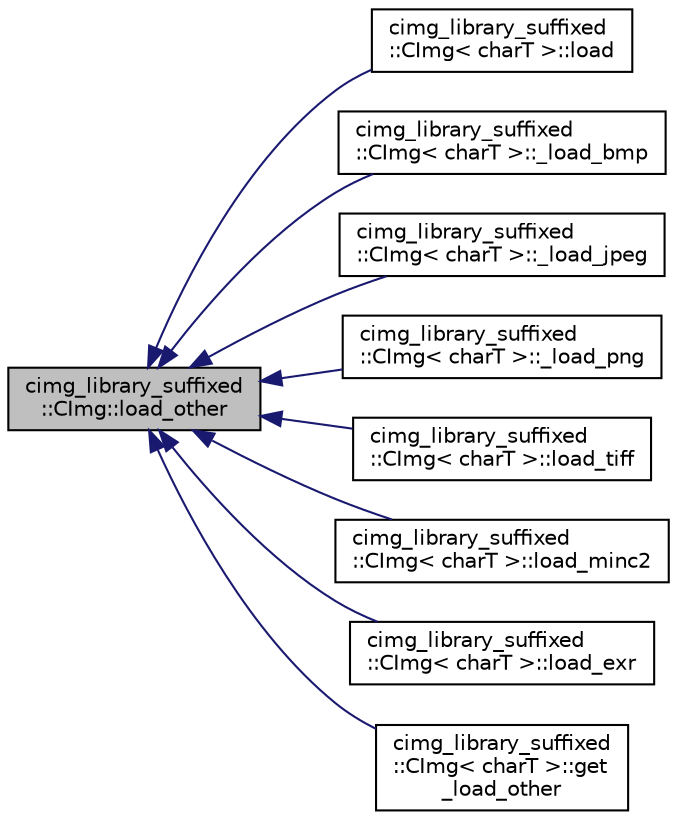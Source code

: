 digraph "cimg_library_suffixed::CImg::load_other"
{
  edge [fontname="Helvetica",fontsize="10",labelfontname="Helvetica",labelfontsize="10"];
  node [fontname="Helvetica",fontsize="10",shape=record];
  rankdir="LR";
  Node1 [label="cimg_library_suffixed\l::CImg::load_other",height=0.2,width=0.4,color="black", fillcolor="grey75", style="filled" fontcolor="black"];
  Node1 -> Node2 [dir="back",color="midnightblue",fontsize="10",style="solid",fontname="Helvetica"];
  Node2 [label="cimg_library_suffixed\l::CImg\< charT \>::load",height=0.2,width=0.4,color="black", fillcolor="white", style="filled",URL="$structcimg__library__suffixed_1_1_c_img.html#ae8353b28bfbc5c4421c7adfbb98fe32f",tooltip="Load image from a file."];
  Node1 -> Node3 [dir="back",color="midnightblue",fontsize="10",style="solid",fontname="Helvetica"];
  Node3 [label="cimg_library_suffixed\l::CImg\< charT \>::_load_bmp",height=0.2,width=0.4,color="black", fillcolor="white", style="filled",URL="$structcimg__library__suffixed_1_1_c_img.html#aa54db2f4c7251f0b2ec7e27c55f035ad"];
  Node1 -> Node4 [dir="back",color="midnightblue",fontsize="10",style="solid",fontname="Helvetica"];
  Node4 [label="cimg_library_suffixed\l::CImg\< charT \>::_load_jpeg",height=0.2,width=0.4,color="black", fillcolor="white", style="filled",URL="$structcimg__library__suffixed_1_1_c_img.html#aaa44f102ce0bd97a01d128fe431c1bb2"];
  Node1 -> Node5 [dir="back",color="midnightblue",fontsize="10",style="solid",fontname="Helvetica"];
  Node5 [label="cimg_library_suffixed\l::CImg\< charT \>::_load_png",height=0.2,width=0.4,color="black", fillcolor="white", style="filled",URL="$structcimg__library__suffixed_1_1_c_img.html#afad5bf433ccb74d5920256022584b88b"];
  Node1 -> Node6 [dir="back",color="midnightblue",fontsize="10",style="solid",fontname="Helvetica"];
  Node6 [label="cimg_library_suffixed\l::CImg\< charT \>::load_tiff",height=0.2,width=0.4,color="black", fillcolor="white", style="filled",URL="$structcimg__library__suffixed_1_1_c_img.html#afae55bae3c5da07c1960231b7185202c",tooltip="Load image from a TIFF file."];
  Node1 -> Node7 [dir="back",color="midnightblue",fontsize="10",style="solid",fontname="Helvetica"];
  Node7 [label="cimg_library_suffixed\l::CImg\< charT \>::load_minc2",height=0.2,width=0.4,color="black", fillcolor="white", style="filled",URL="$structcimg__library__suffixed_1_1_c_img.html#afef1911ae374b6dc61cc2276407da523",tooltip="Load image from a MINC2 file."];
  Node1 -> Node8 [dir="back",color="midnightblue",fontsize="10",style="solid",fontname="Helvetica"];
  Node8 [label="cimg_library_suffixed\l::CImg\< charT \>::load_exr",height=0.2,width=0.4,color="black", fillcolor="white", style="filled",URL="$structcimg__library__suffixed_1_1_c_img.html#a0c1fe12517dfb17cd1130db2f9e78d29",tooltip="Load image from a EXR file."];
  Node1 -> Node9 [dir="back",color="midnightblue",fontsize="10",style="solid",fontname="Helvetica"];
  Node9 [label="cimg_library_suffixed\l::CImg\< charT \>::get\l_load_other",height=0.2,width=0.4,color="black", fillcolor="white", style="filled",URL="$structcimg__library__suffixed_1_1_c_img.html#afb4fb1ffbb040d62c1625addc6734fc1",tooltip="Load image using various non-native ways ."];
}
